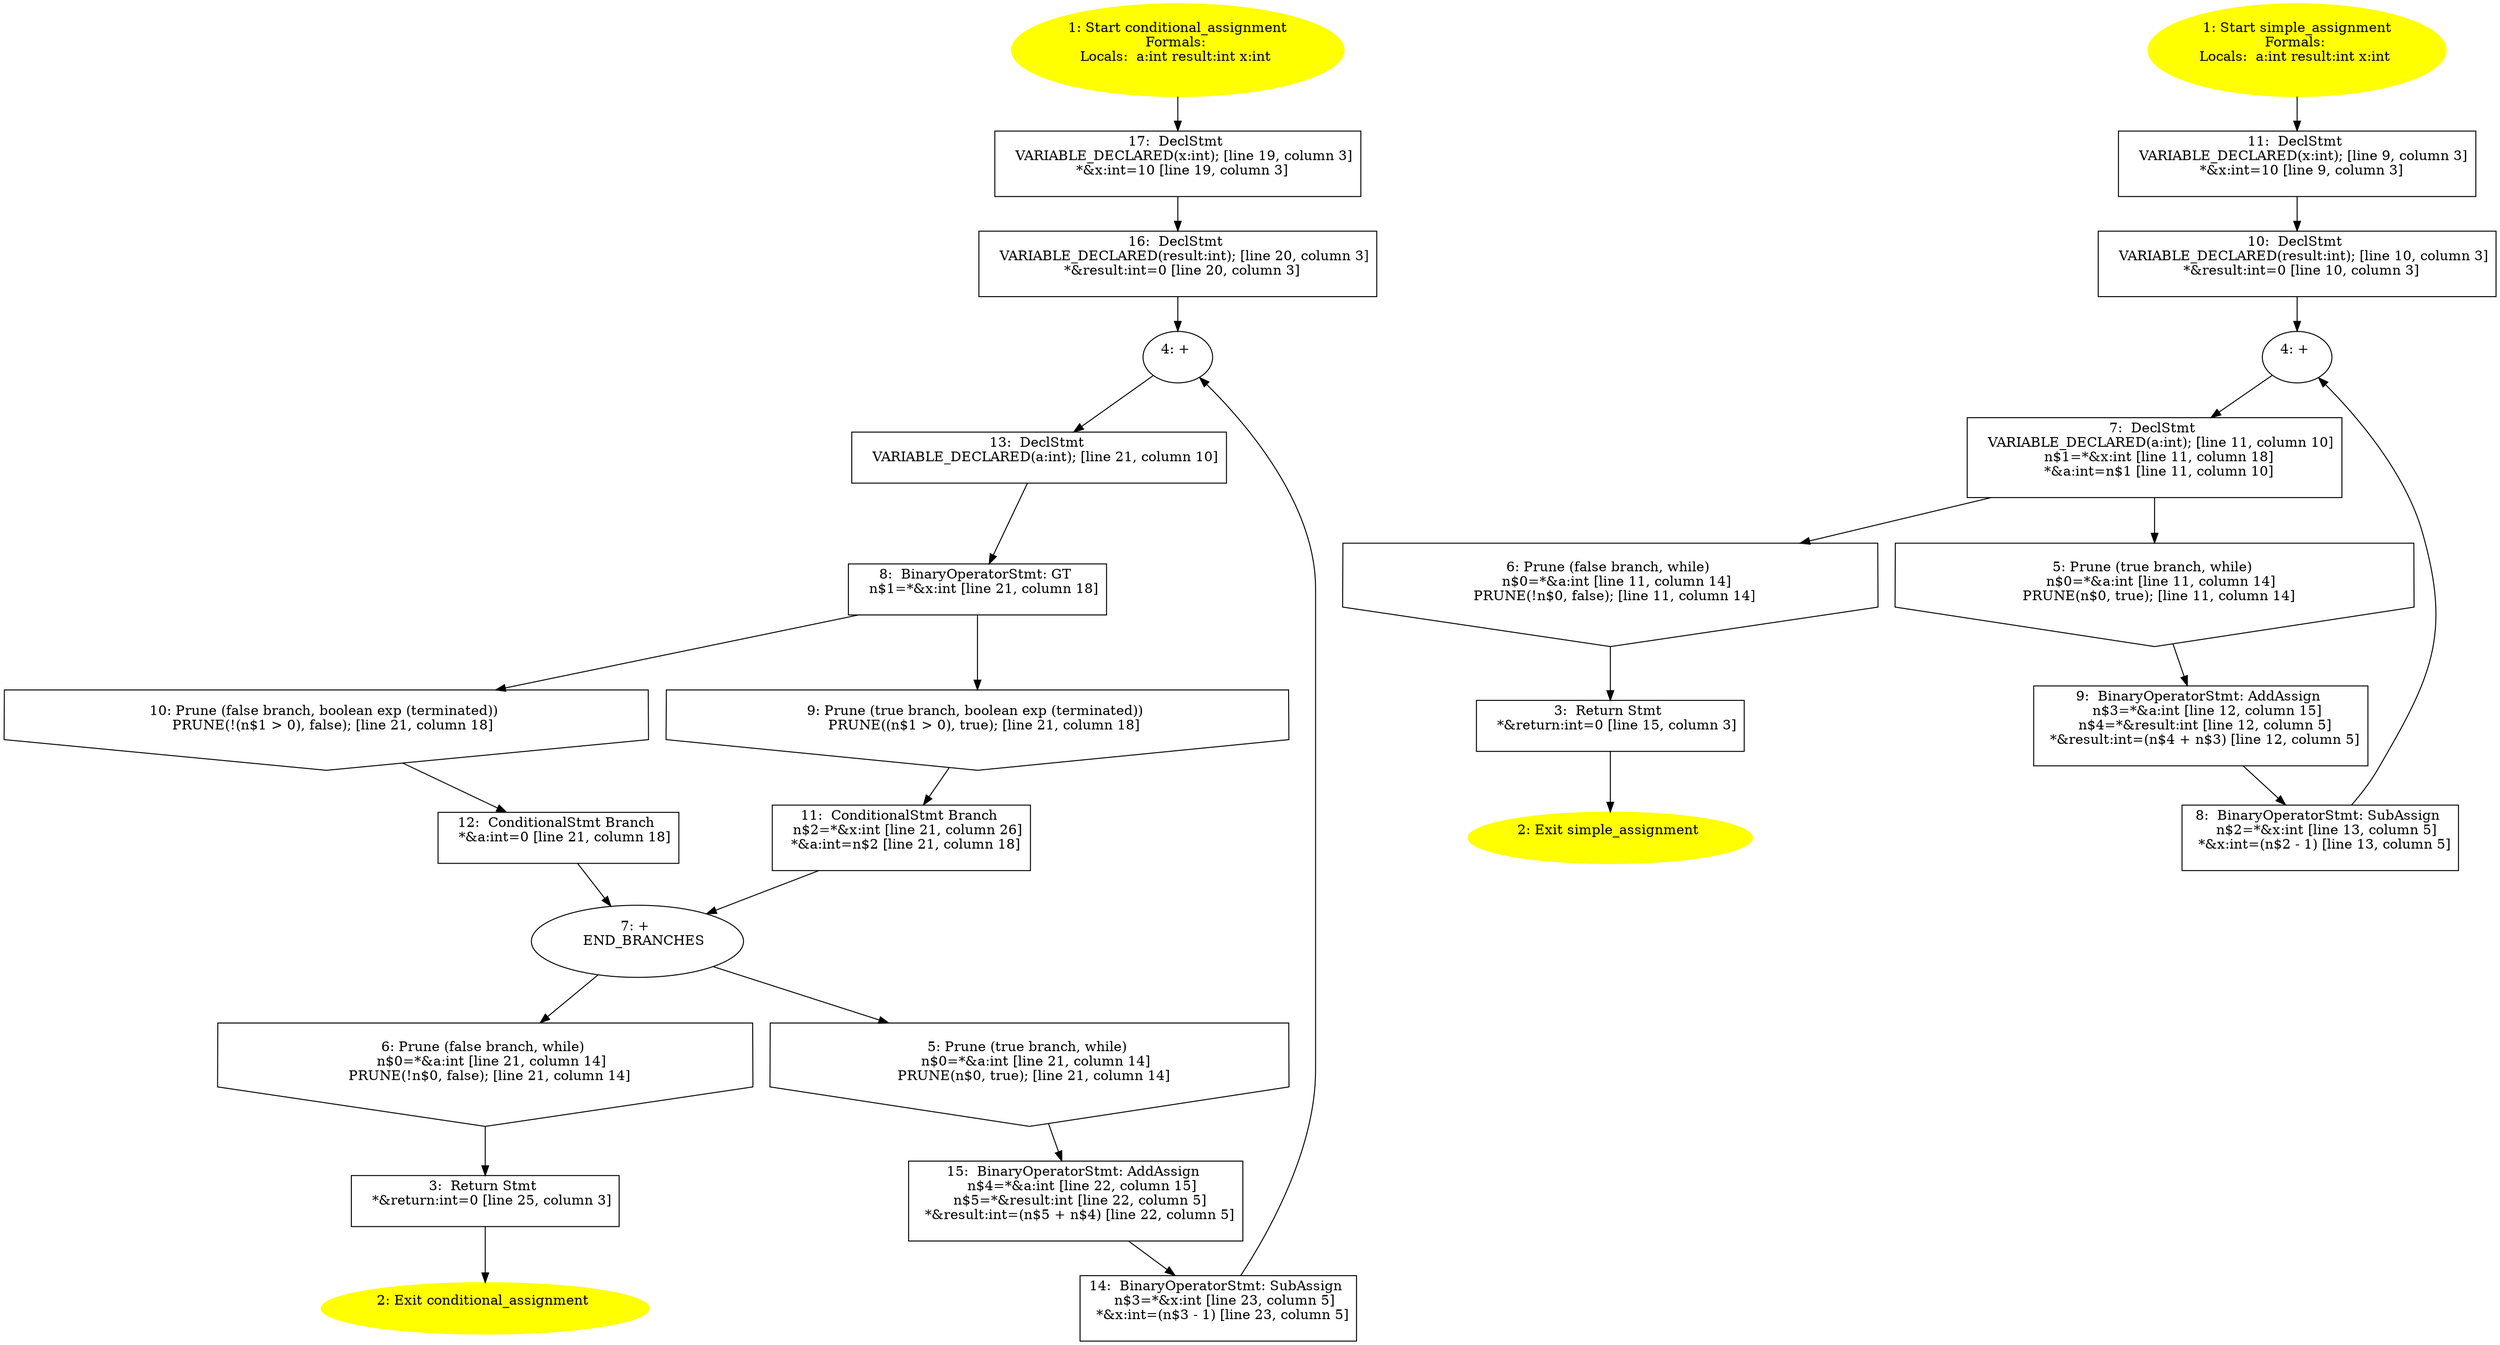 /* @generated */
digraph cfg {
"conditional_assignment#8950169167.be2d62cec5392b85_1" [label="1: Start conditional_assignment\nFormals: \nLocals:  a:int result:int x:int \n  " color=yellow style=filled]
	

	 "conditional_assignment#8950169167.be2d62cec5392b85_1" -> "conditional_assignment#8950169167.be2d62cec5392b85_17" ;
"conditional_assignment#8950169167.be2d62cec5392b85_2" [label="2: Exit conditional_assignment \n  " color=yellow style=filled]
	

"conditional_assignment#8950169167.be2d62cec5392b85_3" [label="3:  Return Stmt \n   *&return:int=0 [line 25, column 3]\n " shape="box"]
	

	 "conditional_assignment#8950169167.be2d62cec5392b85_3" -> "conditional_assignment#8950169167.be2d62cec5392b85_2" ;
"conditional_assignment#8950169167.be2d62cec5392b85_4" [label="4: + \n  " ]
	

	 "conditional_assignment#8950169167.be2d62cec5392b85_4" -> "conditional_assignment#8950169167.be2d62cec5392b85_13" ;
"conditional_assignment#8950169167.be2d62cec5392b85_5" [label="5: Prune (true branch, while) \n   n$0=*&a:int [line 21, column 14]\n  PRUNE(n$0, true); [line 21, column 14]\n " shape="invhouse"]
	

	 "conditional_assignment#8950169167.be2d62cec5392b85_5" -> "conditional_assignment#8950169167.be2d62cec5392b85_15" ;
"conditional_assignment#8950169167.be2d62cec5392b85_6" [label="6: Prune (false branch, while) \n   n$0=*&a:int [line 21, column 14]\n  PRUNE(!n$0, false); [line 21, column 14]\n " shape="invhouse"]
	

	 "conditional_assignment#8950169167.be2d62cec5392b85_6" -> "conditional_assignment#8950169167.be2d62cec5392b85_3" ;
"conditional_assignment#8950169167.be2d62cec5392b85_7" [label="7: + \n   END_BRANCHES\n " ]
	

	 "conditional_assignment#8950169167.be2d62cec5392b85_7" -> "conditional_assignment#8950169167.be2d62cec5392b85_5" ;
	 "conditional_assignment#8950169167.be2d62cec5392b85_7" -> "conditional_assignment#8950169167.be2d62cec5392b85_6" ;
"conditional_assignment#8950169167.be2d62cec5392b85_8" [label="8:  BinaryOperatorStmt: GT \n   n$1=*&x:int [line 21, column 18]\n " shape="box"]
	

	 "conditional_assignment#8950169167.be2d62cec5392b85_8" -> "conditional_assignment#8950169167.be2d62cec5392b85_9" ;
	 "conditional_assignment#8950169167.be2d62cec5392b85_8" -> "conditional_assignment#8950169167.be2d62cec5392b85_10" ;
"conditional_assignment#8950169167.be2d62cec5392b85_9" [label="9: Prune (true branch, boolean exp (terminated)) \n   PRUNE((n$1 > 0), true); [line 21, column 18]\n " shape="invhouse"]
	

	 "conditional_assignment#8950169167.be2d62cec5392b85_9" -> "conditional_assignment#8950169167.be2d62cec5392b85_11" ;
"conditional_assignment#8950169167.be2d62cec5392b85_10" [label="10: Prune (false branch, boolean exp (terminated)) \n   PRUNE(!(n$1 > 0), false); [line 21, column 18]\n " shape="invhouse"]
	

	 "conditional_assignment#8950169167.be2d62cec5392b85_10" -> "conditional_assignment#8950169167.be2d62cec5392b85_12" ;
"conditional_assignment#8950169167.be2d62cec5392b85_11" [label="11:  ConditionalStmt Branch \n   n$2=*&x:int [line 21, column 26]\n  *&a:int=n$2 [line 21, column 18]\n " shape="box"]
	

	 "conditional_assignment#8950169167.be2d62cec5392b85_11" -> "conditional_assignment#8950169167.be2d62cec5392b85_7" ;
"conditional_assignment#8950169167.be2d62cec5392b85_12" [label="12:  ConditionalStmt Branch \n   *&a:int=0 [line 21, column 18]\n " shape="box"]
	

	 "conditional_assignment#8950169167.be2d62cec5392b85_12" -> "conditional_assignment#8950169167.be2d62cec5392b85_7" ;
"conditional_assignment#8950169167.be2d62cec5392b85_13" [label="13:  DeclStmt \n   VARIABLE_DECLARED(a:int); [line 21, column 10]\n " shape="box"]
	

	 "conditional_assignment#8950169167.be2d62cec5392b85_13" -> "conditional_assignment#8950169167.be2d62cec5392b85_8" ;
"conditional_assignment#8950169167.be2d62cec5392b85_14" [label="14:  BinaryOperatorStmt: SubAssign \n   n$3=*&x:int [line 23, column 5]\n  *&x:int=(n$3 - 1) [line 23, column 5]\n " shape="box"]
	

	 "conditional_assignment#8950169167.be2d62cec5392b85_14" -> "conditional_assignment#8950169167.be2d62cec5392b85_4" ;
"conditional_assignment#8950169167.be2d62cec5392b85_15" [label="15:  BinaryOperatorStmt: AddAssign \n   n$4=*&a:int [line 22, column 15]\n  n$5=*&result:int [line 22, column 5]\n  *&result:int=(n$5 + n$4) [line 22, column 5]\n " shape="box"]
	

	 "conditional_assignment#8950169167.be2d62cec5392b85_15" -> "conditional_assignment#8950169167.be2d62cec5392b85_14" ;
"conditional_assignment#8950169167.be2d62cec5392b85_16" [label="16:  DeclStmt \n   VARIABLE_DECLARED(result:int); [line 20, column 3]\n  *&result:int=0 [line 20, column 3]\n " shape="box"]
	

	 "conditional_assignment#8950169167.be2d62cec5392b85_16" -> "conditional_assignment#8950169167.be2d62cec5392b85_4" ;
"conditional_assignment#8950169167.be2d62cec5392b85_17" [label="17:  DeclStmt \n   VARIABLE_DECLARED(x:int); [line 19, column 3]\n  *&x:int=10 [line 19, column 3]\n " shape="box"]
	

	 "conditional_assignment#8950169167.be2d62cec5392b85_17" -> "conditional_assignment#8950169167.be2d62cec5392b85_16" ;
"simple_assignment#645416281481035.3b57619dd6c2d612_1" [label="1: Start simple_assignment\nFormals: \nLocals:  a:int result:int x:int \n  " color=yellow style=filled]
	

	 "simple_assignment#645416281481035.3b57619dd6c2d612_1" -> "simple_assignment#645416281481035.3b57619dd6c2d612_11" ;
"simple_assignment#645416281481035.3b57619dd6c2d612_2" [label="2: Exit simple_assignment \n  " color=yellow style=filled]
	

"simple_assignment#645416281481035.3b57619dd6c2d612_3" [label="3:  Return Stmt \n   *&return:int=0 [line 15, column 3]\n " shape="box"]
	

	 "simple_assignment#645416281481035.3b57619dd6c2d612_3" -> "simple_assignment#645416281481035.3b57619dd6c2d612_2" ;
"simple_assignment#645416281481035.3b57619dd6c2d612_4" [label="4: + \n  " ]
	

	 "simple_assignment#645416281481035.3b57619dd6c2d612_4" -> "simple_assignment#645416281481035.3b57619dd6c2d612_7" ;
"simple_assignment#645416281481035.3b57619dd6c2d612_5" [label="5: Prune (true branch, while) \n   n$0=*&a:int [line 11, column 14]\n  PRUNE(n$0, true); [line 11, column 14]\n " shape="invhouse"]
	

	 "simple_assignment#645416281481035.3b57619dd6c2d612_5" -> "simple_assignment#645416281481035.3b57619dd6c2d612_9" ;
"simple_assignment#645416281481035.3b57619dd6c2d612_6" [label="6: Prune (false branch, while) \n   n$0=*&a:int [line 11, column 14]\n  PRUNE(!n$0, false); [line 11, column 14]\n " shape="invhouse"]
	

	 "simple_assignment#645416281481035.3b57619dd6c2d612_6" -> "simple_assignment#645416281481035.3b57619dd6c2d612_3" ;
"simple_assignment#645416281481035.3b57619dd6c2d612_7" [label="7:  DeclStmt \n   VARIABLE_DECLARED(a:int); [line 11, column 10]\n  n$1=*&x:int [line 11, column 18]\n  *&a:int=n$1 [line 11, column 10]\n " shape="box"]
	

	 "simple_assignment#645416281481035.3b57619dd6c2d612_7" -> "simple_assignment#645416281481035.3b57619dd6c2d612_5" ;
	 "simple_assignment#645416281481035.3b57619dd6c2d612_7" -> "simple_assignment#645416281481035.3b57619dd6c2d612_6" ;
"simple_assignment#645416281481035.3b57619dd6c2d612_8" [label="8:  BinaryOperatorStmt: SubAssign \n   n$2=*&x:int [line 13, column 5]\n  *&x:int=(n$2 - 1) [line 13, column 5]\n " shape="box"]
	

	 "simple_assignment#645416281481035.3b57619dd6c2d612_8" -> "simple_assignment#645416281481035.3b57619dd6c2d612_4" ;
"simple_assignment#645416281481035.3b57619dd6c2d612_9" [label="9:  BinaryOperatorStmt: AddAssign \n   n$3=*&a:int [line 12, column 15]\n  n$4=*&result:int [line 12, column 5]\n  *&result:int=(n$4 + n$3) [line 12, column 5]\n " shape="box"]
	

	 "simple_assignment#645416281481035.3b57619dd6c2d612_9" -> "simple_assignment#645416281481035.3b57619dd6c2d612_8" ;
"simple_assignment#645416281481035.3b57619dd6c2d612_10" [label="10:  DeclStmt \n   VARIABLE_DECLARED(result:int); [line 10, column 3]\n  *&result:int=0 [line 10, column 3]\n " shape="box"]
	

	 "simple_assignment#645416281481035.3b57619dd6c2d612_10" -> "simple_assignment#645416281481035.3b57619dd6c2d612_4" ;
"simple_assignment#645416281481035.3b57619dd6c2d612_11" [label="11:  DeclStmt \n   VARIABLE_DECLARED(x:int); [line 9, column 3]\n  *&x:int=10 [line 9, column 3]\n " shape="box"]
	

	 "simple_assignment#645416281481035.3b57619dd6c2d612_11" -> "simple_assignment#645416281481035.3b57619dd6c2d612_10" ;
}
